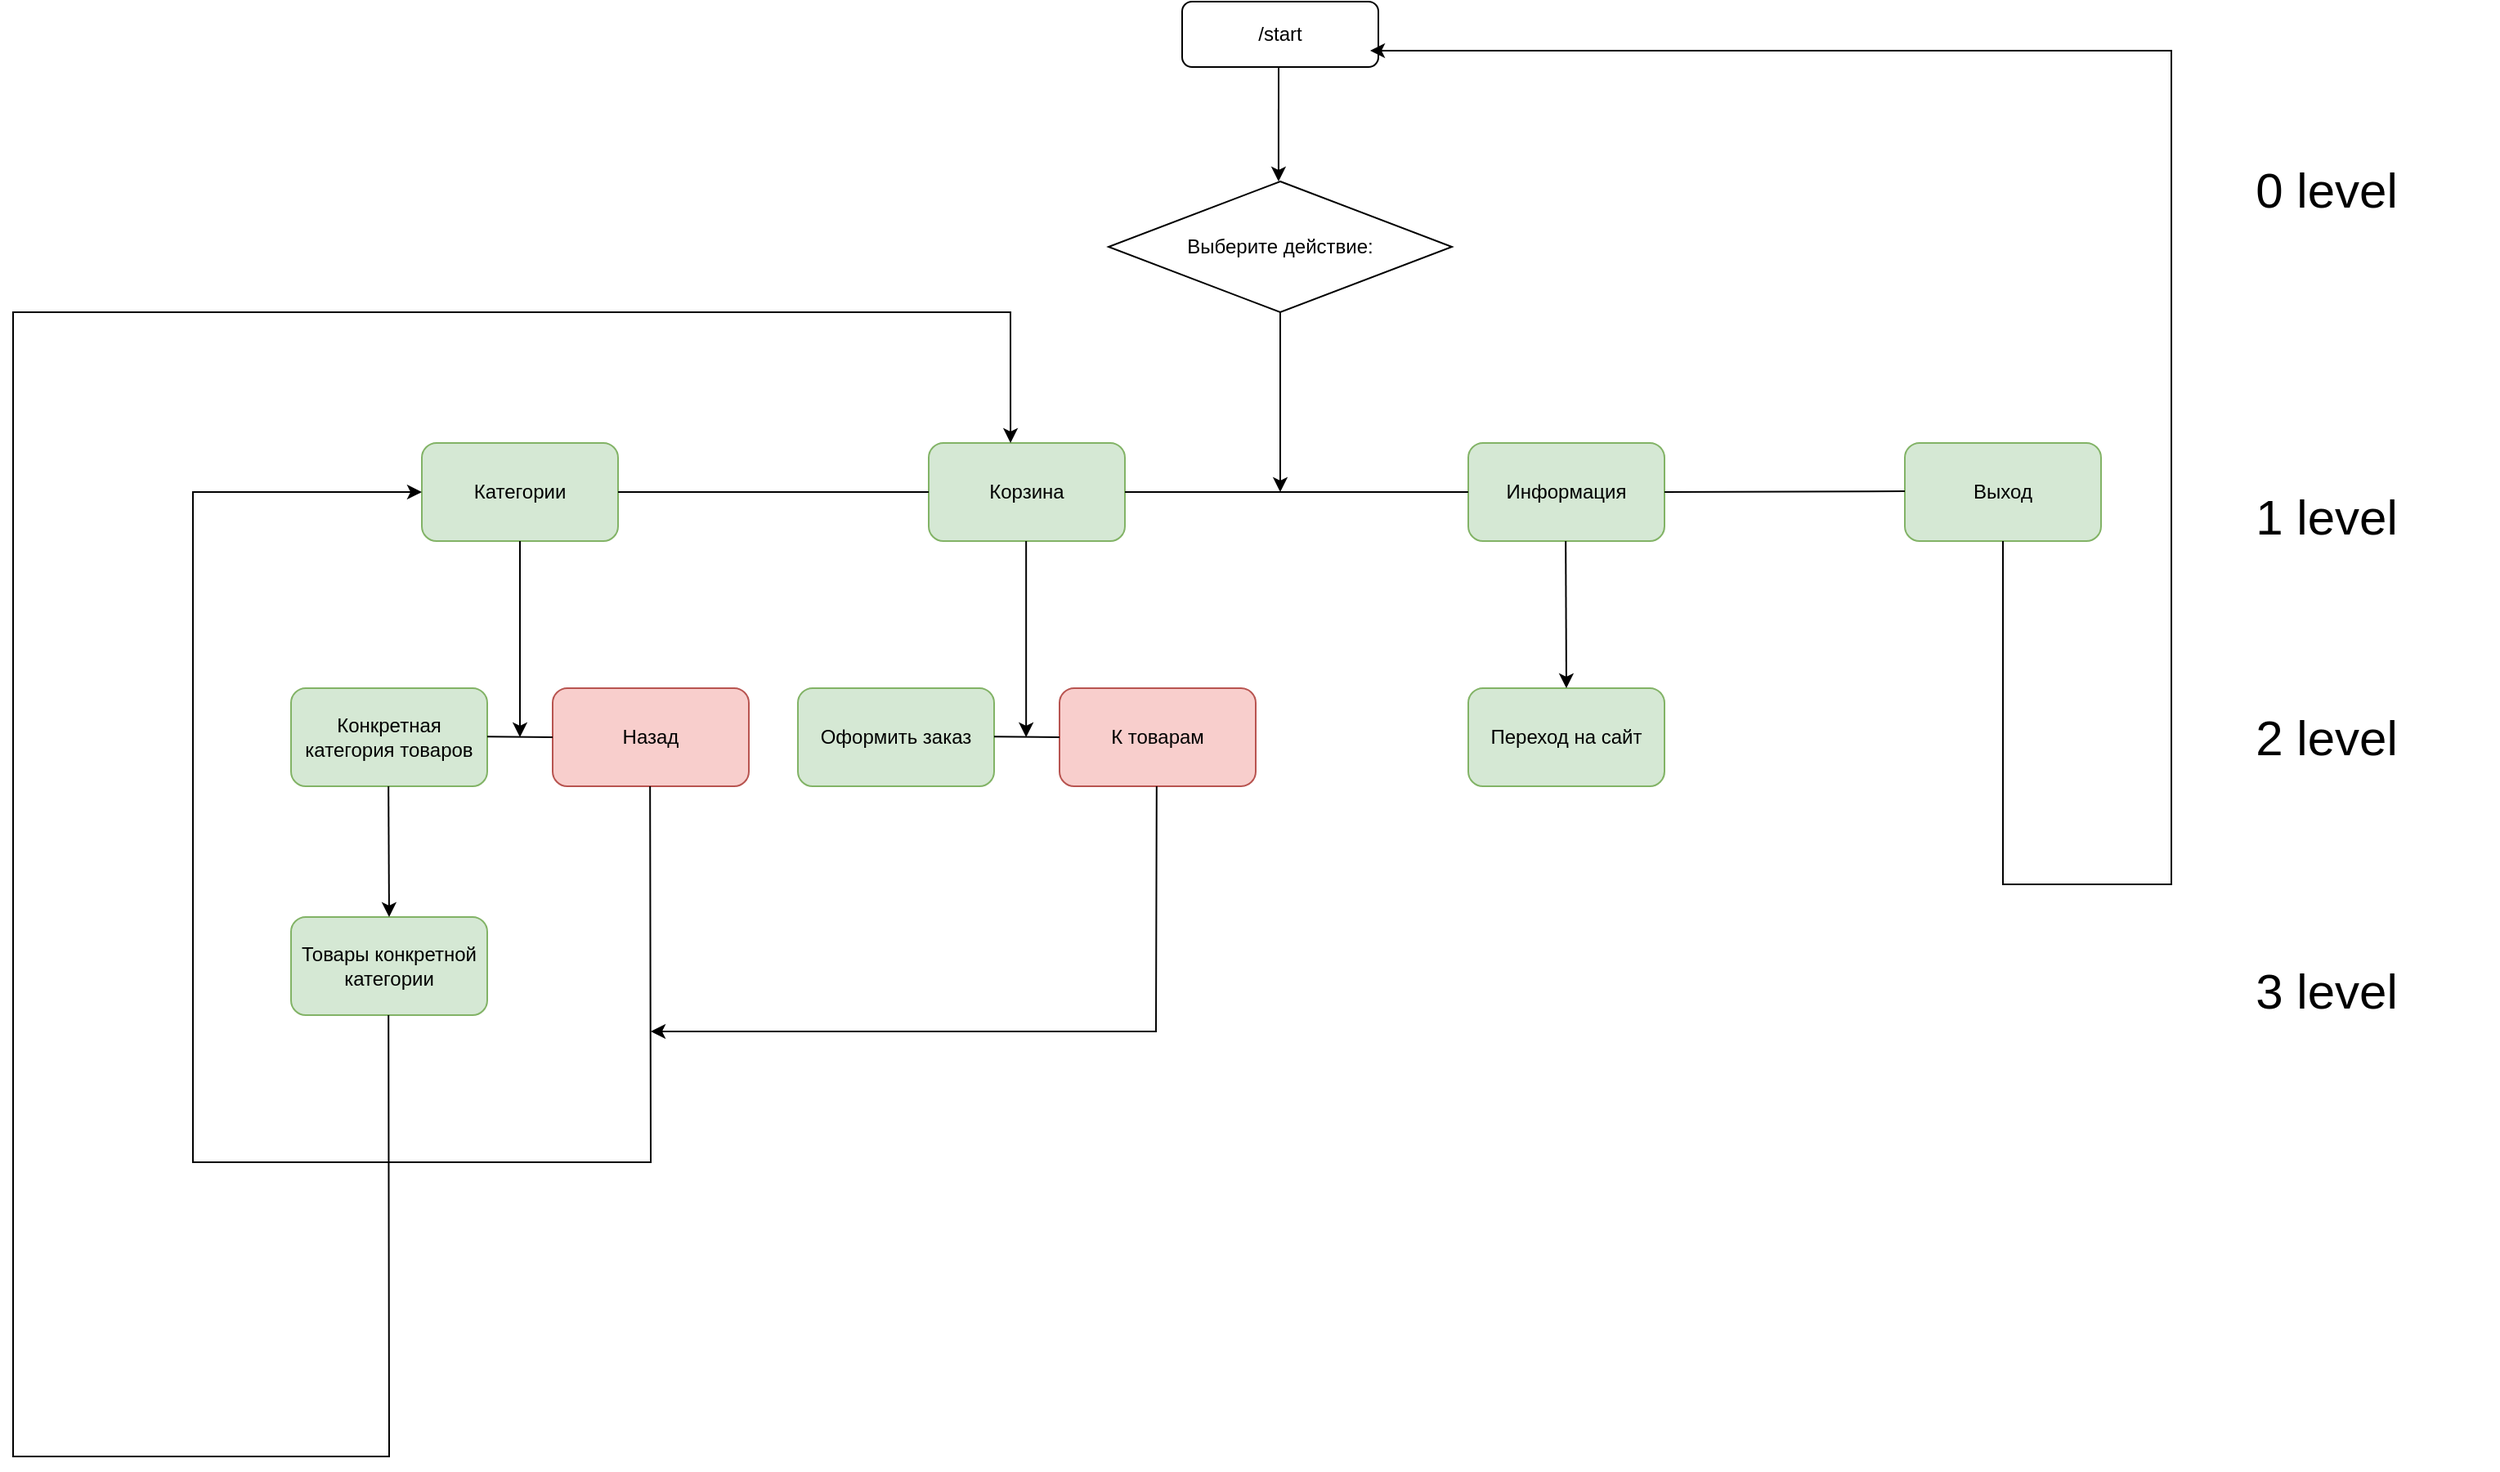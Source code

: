 <mxfile version="20.1.1" type="device"><diagram id="C5RBs43oDa-KdzZeNtuy" name="Page-1"><mxGraphModel dx="2084" dy="1080" grid="1" gridSize="10" guides="1" tooltips="1" connect="1" arrows="1" fold="1" page="1" pageScale="1" pageWidth="827" pageHeight="1169" math="0" shadow="0"><root><mxCell id="WIyWlLk6GJQsqaUBKTNV-0"/><mxCell id="WIyWlLk6GJQsqaUBKTNV-1" parent="WIyWlLk6GJQsqaUBKTNV-0"/><mxCell id="G4vZvZUgHatqXGHNrJ2T-1" value="/start" style="rounded=1;whiteSpace=wrap;html=1;" vertex="1" parent="WIyWlLk6GJQsqaUBKTNV-1"><mxGeometry x="385" y="10" width="120" height="40" as="geometry"/></mxCell><mxCell id="G4vZvZUgHatqXGHNrJ2T-2" value="Выберите действие:" style="rhombus;whiteSpace=wrap;html=1;" vertex="1" parent="WIyWlLk6GJQsqaUBKTNV-1"><mxGeometry x="340" y="120" width="210" height="80" as="geometry"/></mxCell><mxCell id="G4vZvZUgHatqXGHNrJ2T-3" value="Категории" style="rounded=1;whiteSpace=wrap;html=1;fillColor=#d5e8d4;strokeColor=#82b366;" vertex="1" parent="WIyWlLk6GJQsqaUBKTNV-1"><mxGeometry x="-80" y="280" width="120" height="60" as="geometry"/></mxCell><mxCell id="G4vZvZUgHatqXGHNrJ2T-4" value="Корзина" style="rounded=1;whiteSpace=wrap;html=1;fillColor=#d5e8d4;strokeColor=#82b366;" vertex="1" parent="WIyWlLk6GJQsqaUBKTNV-1"><mxGeometry x="230" y="280" width="120" height="60" as="geometry"/></mxCell><mxCell id="G4vZvZUgHatqXGHNrJ2T-5" value="Информация" style="rounded=1;whiteSpace=wrap;html=1;fillColor=#d5e8d4;strokeColor=#82b366;" vertex="1" parent="WIyWlLk6GJQsqaUBKTNV-1"><mxGeometry x="560" y="280" width="120" height="60" as="geometry"/></mxCell><mxCell id="G4vZvZUgHatqXGHNrJ2T-6" value="Выход" style="rounded=1;whiteSpace=wrap;html=1;fillColor=#d5e8d4;strokeColor=#82b366;" vertex="1" parent="WIyWlLk6GJQsqaUBKTNV-1"><mxGeometry x="827" y="280" width="120" height="60" as="geometry"/></mxCell><mxCell id="G4vZvZUgHatqXGHNrJ2T-8" value="Конкретная категория товаров" style="rounded=1;whiteSpace=wrap;html=1;fillColor=#d5e8d4;strokeColor=#82b366;" vertex="1" parent="WIyWlLk6GJQsqaUBKTNV-1"><mxGeometry x="-160" y="430" width="120" height="60" as="geometry"/></mxCell><mxCell id="G4vZvZUgHatqXGHNrJ2T-9" value="Назад" style="rounded=1;whiteSpace=wrap;html=1;fillColor=#f8cecc;strokeColor=#b85450;" vertex="1" parent="WIyWlLk6GJQsqaUBKTNV-1"><mxGeometry y="430" width="120" height="60" as="geometry"/></mxCell><mxCell id="G4vZvZUgHatqXGHNrJ2T-10" value="Оформить заказ" style="rounded=1;whiteSpace=wrap;html=1;fillColor=#d5e8d4;strokeColor=#82b366;" vertex="1" parent="WIyWlLk6GJQsqaUBKTNV-1"><mxGeometry x="150" y="430" width="120" height="60" as="geometry"/></mxCell><mxCell id="G4vZvZUgHatqXGHNrJ2T-11" value="К товарам" style="rounded=1;whiteSpace=wrap;html=1;fillColor=#f8cecc;strokeColor=#b85450;" vertex="1" parent="WIyWlLk6GJQsqaUBKTNV-1"><mxGeometry x="310" y="430" width="120" height="60" as="geometry"/></mxCell><mxCell id="G4vZvZUgHatqXGHNrJ2T-12" value="Переход на сайт" style="rounded=1;whiteSpace=wrap;html=1;fillColor=#d5e8d4;strokeColor=#82b366;" vertex="1" parent="WIyWlLk6GJQsqaUBKTNV-1"><mxGeometry x="560" y="430" width="120" height="60" as="geometry"/></mxCell><mxCell id="G4vZvZUgHatqXGHNrJ2T-13" value="Товары конкретной категории" style="rounded=1;whiteSpace=wrap;html=1;fillColor=#d5e8d4;strokeColor=#82b366;" vertex="1" parent="WIyWlLk6GJQsqaUBKTNV-1"><mxGeometry x="-160" y="570" width="120" height="60" as="geometry"/></mxCell><mxCell id="G4vZvZUgHatqXGHNrJ2T-15" value="" style="endArrow=none;html=1;rounded=0;entryX=0;entryY=0.5;entryDx=0;entryDy=0;exitX=1;exitY=0.5;exitDx=0;exitDy=0;" edge="1" parent="WIyWlLk6GJQsqaUBKTNV-1" source="G4vZvZUgHatqXGHNrJ2T-3" target="G4vZvZUgHatqXGHNrJ2T-4"><mxGeometry width="50" height="50" relative="1" as="geometry"><mxPoint x="110" y="270" as="sourcePoint"/><mxPoint x="160" y="220" as="targetPoint"/></mxGeometry></mxCell><mxCell id="G4vZvZUgHatqXGHNrJ2T-16" value="" style="endArrow=none;html=1;rounded=0;entryX=0;entryY=0.5;entryDx=0;entryDy=0;exitX=1;exitY=0.5;exitDx=0;exitDy=0;" edge="1" parent="WIyWlLk6GJQsqaUBKTNV-1" source="G4vZvZUgHatqXGHNrJ2T-4" target="G4vZvZUgHatqXGHNrJ2T-5"><mxGeometry width="50" height="50" relative="1" as="geometry"><mxPoint x="360" y="310" as="sourcePoint"/><mxPoint x="460" y="310" as="targetPoint"/></mxGeometry></mxCell><mxCell id="G4vZvZUgHatqXGHNrJ2T-17" value="" style="endArrow=none;html=1;rounded=0;entryX=0;entryY=0.5;entryDx=0;entryDy=0;" edge="1" parent="WIyWlLk6GJQsqaUBKTNV-1"><mxGeometry width="50" height="50" relative="1" as="geometry"><mxPoint x="680" y="310" as="sourcePoint"/><mxPoint x="827" y="309.5" as="targetPoint"/></mxGeometry></mxCell><mxCell id="G4vZvZUgHatqXGHNrJ2T-18" value="" style="endArrow=classic;html=1;rounded=0;entryX=0.476;entryY=0;entryDx=0;entryDy=0;entryPerimeter=0;" edge="1" parent="WIyWlLk6GJQsqaUBKTNV-1"><mxGeometry width="50" height="50" relative="1" as="geometry"><mxPoint x="444" y="50" as="sourcePoint"/><mxPoint x="443.96" y="120" as="targetPoint"/></mxGeometry></mxCell><mxCell id="G4vZvZUgHatqXGHNrJ2T-19" value="" style="endArrow=classic;html=1;rounded=0;exitX=0.5;exitY=1;exitDx=0;exitDy=0;" edge="1" parent="WIyWlLk6GJQsqaUBKTNV-1" source="G4vZvZUgHatqXGHNrJ2T-2"><mxGeometry width="50" height="50" relative="1" as="geometry"><mxPoint x="444.33" y="210" as="sourcePoint"/><mxPoint x="445" y="310" as="targetPoint"/></mxGeometry></mxCell><mxCell id="G4vZvZUgHatqXGHNrJ2T-20" value="" style="endArrow=none;html=1;rounded=0;" edge="1" parent="WIyWlLk6GJQsqaUBKTNV-1"><mxGeometry width="50" height="50" relative="1" as="geometry"><mxPoint x="-40" y="459.58" as="sourcePoint"/><mxPoint y="460" as="targetPoint"/></mxGeometry></mxCell><mxCell id="G4vZvZUgHatqXGHNrJ2T-21" value="" style="endArrow=classic;html=1;rounded=0;exitX=0.5;exitY=1;exitDx=0;exitDy=0;" edge="1" parent="WIyWlLk6GJQsqaUBKTNV-1" source="G4vZvZUgHatqXGHNrJ2T-3"><mxGeometry width="50" height="50" relative="1" as="geometry"><mxPoint x="-45" y="400" as="sourcePoint"/><mxPoint x="-20" y="460" as="targetPoint"/></mxGeometry></mxCell><mxCell id="G4vZvZUgHatqXGHNrJ2T-22" value="" style="endArrow=none;html=1;rounded=0;" edge="1" parent="WIyWlLk6GJQsqaUBKTNV-1"><mxGeometry width="50" height="50" relative="1" as="geometry"><mxPoint x="270" y="459.58" as="sourcePoint"/><mxPoint x="310" y="460" as="targetPoint"/></mxGeometry></mxCell><mxCell id="G4vZvZUgHatqXGHNrJ2T-23" value="" style="endArrow=classic;html=1;rounded=0;exitX=0.5;exitY=1;exitDx=0;exitDy=0;" edge="1" parent="WIyWlLk6GJQsqaUBKTNV-1"><mxGeometry width="50" height="50" relative="1" as="geometry"><mxPoint x="289.58" y="340" as="sourcePoint"/><mxPoint x="289.58" y="460" as="targetPoint"/></mxGeometry></mxCell><mxCell id="G4vZvZUgHatqXGHNrJ2T-24" value="" style="endArrow=classic;html=1;rounded=0;exitX=0.5;exitY=1;exitDx=0;exitDy=0;entryX=0.5;entryY=0;entryDx=0;entryDy=0;" edge="1" parent="WIyWlLk6GJQsqaUBKTNV-1" target="G4vZvZUgHatqXGHNrJ2T-12"><mxGeometry width="50" height="50" relative="1" as="geometry"><mxPoint x="619.58" y="340" as="sourcePoint"/><mxPoint x="620" y="410" as="targetPoint"/></mxGeometry></mxCell><mxCell id="G4vZvZUgHatqXGHNrJ2T-25" value="" style="endArrow=classic;html=1;rounded=0;exitX=0.5;exitY=1;exitDx=0;exitDy=0;" edge="1" parent="WIyWlLk6GJQsqaUBKTNV-1"><mxGeometry width="50" height="50" relative="1" as="geometry"><mxPoint x="-100.42" y="490" as="sourcePoint"/><mxPoint x="-100" y="570" as="targetPoint"/></mxGeometry></mxCell><mxCell id="G4vZvZUgHatqXGHNrJ2T-28" value="" style="endArrow=classic;html=1;rounded=0;exitX=0.5;exitY=1;exitDx=0;exitDy=0;entryX=0;entryY=0.5;entryDx=0;entryDy=0;" edge="1" parent="WIyWlLk6GJQsqaUBKTNV-1" target="G4vZvZUgHatqXGHNrJ2T-3"><mxGeometry width="50" height="50" relative="1" as="geometry"><mxPoint x="59.58" y="490" as="sourcePoint"/><mxPoint x="-220" y="250" as="targetPoint"/><Array as="points"><mxPoint x="60" y="720"/><mxPoint x="-220" y="720"/><mxPoint x="-220" y="310"/></Array></mxGeometry></mxCell><mxCell id="G4vZvZUgHatqXGHNrJ2T-29" value="" style="endArrow=classic;html=1;rounded=0;" edge="1" parent="WIyWlLk6GJQsqaUBKTNV-1"><mxGeometry width="50" height="50" relative="1" as="geometry"><mxPoint x="369.41" y="490" as="sourcePoint"/><mxPoint x="60" y="640" as="targetPoint"/><Array as="points"><mxPoint x="369" y="640"/></Array></mxGeometry></mxCell><mxCell id="G4vZvZUgHatqXGHNrJ2T-30" value="&lt;font style=&quot;font-size: 30px;&quot;&gt;0 level&lt;/font&gt;" style="text;html=1;strokeColor=none;fillColor=none;align=center;verticalAlign=middle;whiteSpace=wrap;rounded=0;fontSize=30;" vertex="1" parent="WIyWlLk6GJQsqaUBKTNV-1"><mxGeometry x="980" y="110" width="210" height="30" as="geometry"/></mxCell><mxCell id="G4vZvZUgHatqXGHNrJ2T-31" value="&lt;font style=&quot;font-size: 30px;&quot;&gt;1 level&lt;/font&gt;" style="text;html=1;strokeColor=none;fillColor=none;align=center;verticalAlign=middle;whiteSpace=wrap;rounded=0;fontSize=30;" vertex="1" parent="WIyWlLk6GJQsqaUBKTNV-1"><mxGeometry x="980" y="310" width="210" height="30" as="geometry"/></mxCell><mxCell id="G4vZvZUgHatqXGHNrJ2T-32" value="&lt;font style=&quot;font-size: 30px;&quot;&gt;2 level&lt;/font&gt;" style="text;html=1;strokeColor=none;fillColor=none;align=center;verticalAlign=middle;whiteSpace=wrap;rounded=0;fontSize=30;" vertex="1" parent="WIyWlLk6GJQsqaUBKTNV-1"><mxGeometry x="980" y="445" width="210" height="30" as="geometry"/></mxCell><mxCell id="G4vZvZUgHatqXGHNrJ2T-33" value="&lt;font style=&quot;font-size: 30px;&quot;&gt;3 level&lt;/font&gt;" style="text;html=1;strokeColor=none;fillColor=none;align=center;verticalAlign=middle;whiteSpace=wrap;rounded=0;fontSize=30;" vertex="1" parent="WIyWlLk6GJQsqaUBKTNV-1"><mxGeometry x="980" y="600" width="210" height="30" as="geometry"/></mxCell><mxCell id="G4vZvZUgHatqXGHNrJ2T-35" value="" style="endArrow=classic;html=1;rounded=0;fontSize=30;entryX=0.417;entryY=0;entryDx=0;entryDy=0;entryPerimeter=0;" edge="1" parent="WIyWlLk6GJQsqaUBKTNV-1" target="G4vZvZUgHatqXGHNrJ2T-4"><mxGeometry width="50" height="50" relative="1" as="geometry"><mxPoint x="-100.4" y="630" as="sourcePoint"/><mxPoint x="280" y="250" as="targetPoint"/><Array as="points"><mxPoint x="-100" y="900"/><mxPoint x="-330" y="900"/><mxPoint x="-330" y="200"/><mxPoint x="280" y="200"/></Array></mxGeometry></mxCell><mxCell id="G4vZvZUgHatqXGHNrJ2T-36" value="" style="endArrow=classic;html=1;rounded=0;fontSize=30;exitX=0.5;exitY=1;exitDx=0;exitDy=0;" edge="1" parent="WIyWlLk6GJQsqaUBKTNV-1" source="G4vZvZUgHatqXGHNrJ2T-6"><mxGeometry width="50" height="50" relative="1" as="geometry"><mxPoint x="862" y="510" as="sourcePoint"/><mxPoint x="500" y="40" as="targetPoint"/><Array as="points"><mxPoint x="887" y="550"/><mxPoint x="990" y="550"/><mxPoint x="990" y="40"/></Array></mxGeometry></mxCell></root></mxGraphModel></diagram></mxfile>